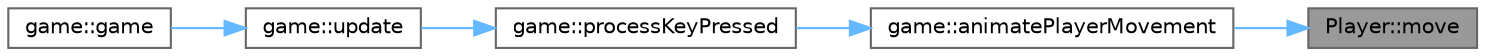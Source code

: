 digraph "Player::move"
{
 // LATEX_PDF_SIZE
  bgcolor="transparent";
  edge [fontname=Helvetica,fontsize=10,labelfontname=Helvetica,labelfontsize=10];
  node [fontname=Helvetica,fontsize=10,shape=box,height=0.2,width=0.4];
  rankdir="RL";
  Node1 [label="Player::move",height=0.2,width=0.4,color="gray40", fillcolor="grey60", style="filled", fontcolor="black",tooltip=" "];
  Node1 -> Node2 [dir="back",color="steelblue1",style="solid"];
  Node2 [label="game::animatePlayerMovement",height=0.2,width=0.4,color="grey40", fillcolor="white", style="filled",URL="$classgame_adc58c649d4738e641399aa41a7f066d3.html#adc58c649d4738e641399aa41a7f066d3",tooltip=" "];
  Node2 -> Node3 [dir="back",color="steelblue1",style="solid"];
  Node3 [label="game::processKeyPressed",height=0.2,width=0.4,color="grey40", fillcolor="white", style="filled",URL="$classgame_a9466b379a74f91e07acb2eb72308f896.html#a9466b379a74f91e07acb2eb72308f896",tooltip=" "];
  Node3 -> Node4 [dir="back",color="steelblue1",style="solid"];
  Node4 [label="game::update",height=0.2,width=0.4,color="grey40", fillcolor="white", style="filled",URL="$classgame_a2be7307eb3c9065fc7c728edd68d0a78.html#a2be7307eb3c9065fc7c728edd68d0a78",tooltip=" "];
  Node4 -> Node5 [dir="back",color="steelblue1",style="solid"];
  Node5 [label="game::game",height=0.2,width=0.4,color="grey40", fillcolor="white", style="filled",URL="$classgame_a48142f39e994013d00e7691244f86236.html#a48142f39e994013d00e7691244f86236",tooltip=" "];
}
